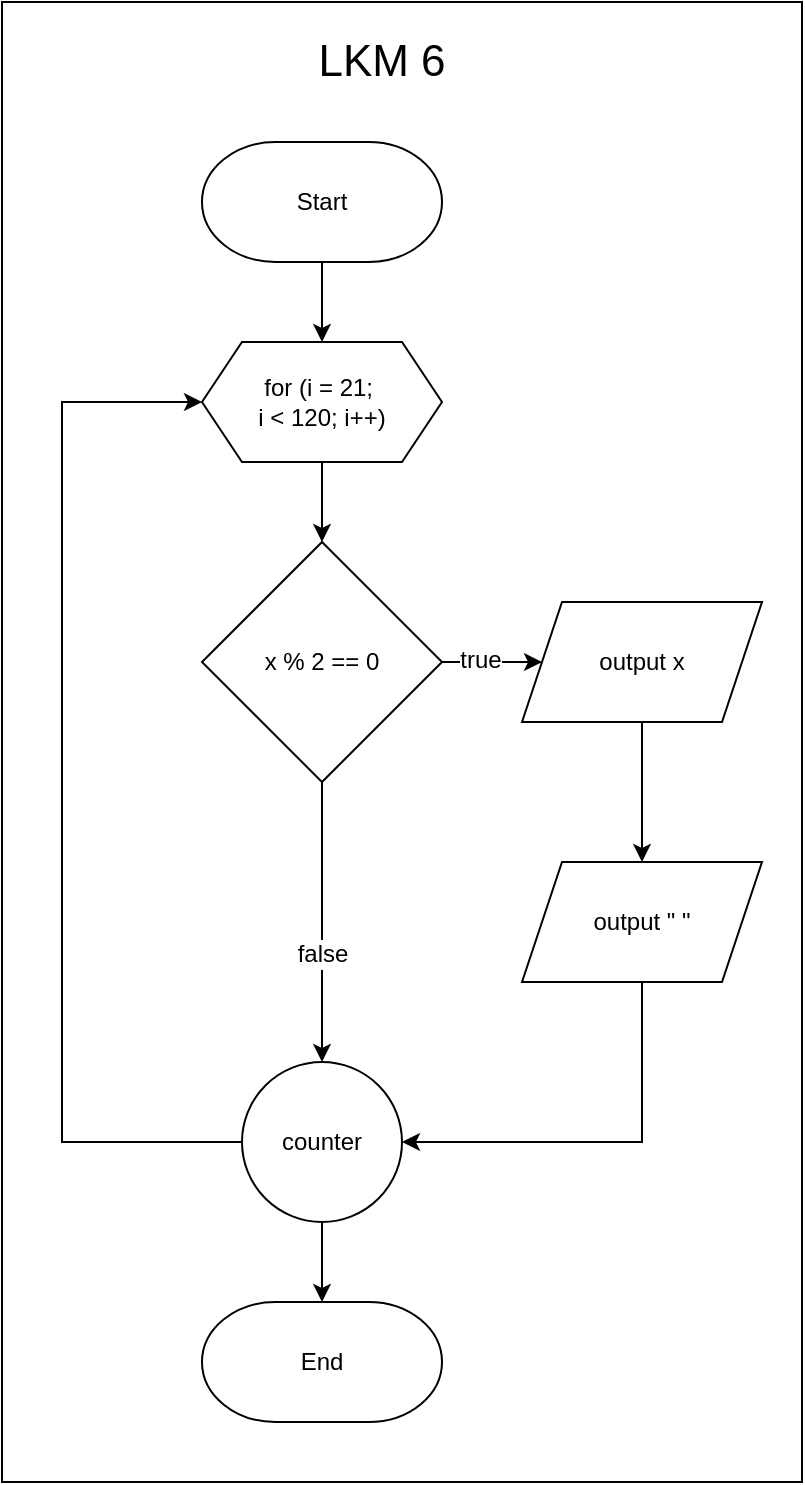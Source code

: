 <mxfile version="13.6.2" type="device"><diagram id="C5RBs43oDa-KdzZeNtuy" name="Page-1"><mxGraphModel dx="1440" dy="746" grid="1" gridSize="10" guides="1" tooltips="1" connect="1" arrows="1" fold="1" page="1" pageScale="1" pageWidth="827" pageHeight="1169" math="0" shadow="0"><root><mxCell id="WIyWlLk6GJQsqaUBKTNV-0"/><mxCell id="WIyWlLk6GJQsqaUBKTNV-1" parent="WIyWlLk6GJQsqaUBKTNV-0"/><mxCell id="VLN-VOcqStxo75nB2Wa1-30" value="" style="rounded=0;whiteSpace=wrap;html=1;strokeColor=#000000;strokeWidth=1;fontSize=12;" parent="WIyWlLk6GJQsqaUBKTNV-1" vertex="1"><mxGeometry x="20" y="130" width="400" height="740" as="geometry"/></mxCell><mxCell id="VLN-VOcqStxo75nB2Wa1-14" value="" style="edgeStyle=orthogonalEdgeStyle;rounded=0;orthogonalLoop=1;jettySize=auto;html=1;" parent="WIyWlLk6GJQsqaUBKTNV-1" source="VLN-VOcqStxo75nB2Wa1-2" target="VLN-VOcqStxo75nB2Wa1-13" edge="1"><mxGeometry relative="1" as="geometry"/></mxCell><mxCell id="VLN-VOcqStxo75nB2Wa1-2" value="for (i = 21;&amp;nbsp;&lt;br&gt;i &amp;lt; 120; i++)" style="shape=hexagon;perimeter=hexagonPerimeter2;whiteSpace=wrap;html=1;fixedSize=1;" parent="WIyWlLk6GJQsqaUBKTNV-1" vertex="1"><mxGeometry x="120" y="300" width="120" height="60" as="geometry"/></mxCell><mxCell id="VLN-VOcqStxo75nB2Wa1-21" value="" style="edgeStyle=orthogonalEdgeStyle;rounded=0;orthogonalLoop=1;jettySize=auto;html=1;fontSize=12;" parent="WIyWlLk6GJQsqaUBKTNV-1" source="VLN-VOcqStxo75nB2Wa1-4" target="VLN-VOcqStxo75nB2Wa1-2" edge="1"><mxGeometry relative="1" as="geometry"/></mxCell><mxCell id="VLN-VOcqStxo75nB2Wa1-4" value="Start" style="strokeWidth=1;html=1;shape=mxgraph.flowchart.terminator;whiteSpace=wrap;" parent="WIyWlLk6GJQsqaUBKTNV-1" vertex="1"><mxGeometry x="120" y="200" width="120" height="60" as="geometry"/></mxCell><mxCell id="VLN-VOcqStxo75nB2Wa1-16" value="" style="edgeStyle=orthogonalEdgeStyle;rounded=0;orthogonalLoop=1;jettySize=auto;html=1;" parent="WIyWlLk6GJQsqaUBKTNV-1" source="VLN-VOcqStxo75nB2Wa1-13" target="VLN-VOcqStxo75nB2Wa1-15" edge="1"><mxGeometry relative="1" as="geometry"/></mxCell><mxCell id="VLN-VOcqStxo75nB2Wa1-17" value="true" style="edgeLabel;html=1;align=center;verticalAlign=middle;resizable=0;points=[];fontSize=12;" parent="VLN-VOcqStxo75nB2Wa1-16" vertex="1" connectable="0"><mxGeometry x="-0.244" y="3" relative="1" as="geometry"><mxPoint y="2" as="offset"/></mxGeometry></mxCell><mxCell id="VLN-VOcqStxo75nB2Wa1-19" value="" style="edgeStyle=orthogonalEdgeStyle;rounded=0;orthogonalLoop=1;jettySize=auto;html=1;fontSize=18;entryX=0.5;entryY=0;entryDx=0;entryDy=0;" parent="WIyWlLk6GJQsqaUBKTNV-1" source="VLN-VOcqStxo75nB2Wa1-13" target="VLN-VOcqStxo75nB2Wa1-23" edge="1"><mxGeometry relative="1" as="geometry"><mxPoint x="180" y="650" as="targetPoint"/></mxGeometry></mxCell><mxCell id="VLN-VOcqStxo75nB2Wa1-31" value="false" style="edgeLabel;html=1;align=center;verticalAlign=middle;resizable=0;points=[];fontSize=12;" parent="VLN-VOcqStxo75nB2Wa1-19" vertex="1" connectable="0"><mxGeometry x="0.381" relative="1" as="geometry"><mxPoint y="-11" as="offset"/></mxGeometry></mxCell><mxCell id="VLN-VOcqStxo75nB2Wa1-13" value="x % 2 == 0" style="strokeWidth=1;html=1;shape=mxgraph.flowchart.decision;whiteSpace=wrap;" parent="WIyWlLk6GJQsqaUBKTNV-1" vertex="1"><mxGeometry x="120" y="400" width="120" height="120" as="geometry"/></mxCell><mxCell id="hFYB5xbD4J4Gks2FEGks-1" value="" style="edgeStyle=orthogonalEdgeStyle;rounded=0;orthogonalLoop=1;jettySize=auto;html=1;" edge="1" parent="WIyWlLk6GJQsqaUBKTNV-1" source="VLN-VOcqStxo75nB2Wa1-15" target="hFYB5xbD4J4Gks2FEGks-0"><mxGeometry relative="1" as="geometry"/></mxCell><mxCell id="VLN-VOcqStxo75nB2Wa1-15" value="output x" style="shape=parallelogram;perimeter=parallelogramPerimeter;whiteSpace=wrap;html=1;fixedSize=1;strokeWidth=1;" parent="WIyWlLk6GJQsqaUBKTNV-1" vertex="1"><mxGeometry x="280" y="430" width="120" height="60" as="geometry"/></mxCell><mxCell id="VLN-VOcqStxo75nB2Wa1-26" style="edgeStyle=orthogonalEdgeStyle;rounded=0;orthogonalLoop=1;jettySize=auto;html=1;fontSize=12;entryX=0;entryY=0.5;entryDx=0;entryDy=0;" parent="WIyWlLk6GJQsqaUBKTNV-1" source="VLN-VOcqStxo75nB2Wa1-23" target="VLN-VOcqStxo75nB2Wa1-2" edge="1"><mxGeometry relative="1" as="geometry"><mxPoint x="70" y="330" as="targetPoint"/><Array as="points"><mxPoint x="50" y="700"/><mxPoint x="50" y="330"/></Array></mxGeometry></mxCell><mxCell id="VLN-VOcqStxo75nB2Wa1-29" style="edgeStyle=orthogonalEdgeStyle;rounded=0;orthogonalLoop=1;jettySize=auto;html=1;fontSize=12;" parent="WIyWlLk6GJQsqaUBKTNV-1" source="VLN-VOcqStxo75nB2Wa1-23" target="VLN-VOcqStxo75nB2Wa1-28" edge="1"><mxGeometry relative="1" as="geometry"/></mxCell><mxCell id="VLN-VOcqStxo75nB2Wa1-23" value="counter" style="ellipse;whiteSpace=wrap;html=1;aspect=fixed;strokeColor=#000000;strokeWidth=1;fontSize=12;" parent="WIyWlLk6GJQsqaUBKTNV-1" vertex="1"><mxGeometry x="140" y="660" width="80" height="80" as="geometry"/></mxCell><mxCell id="VLN-VOcqStxo75nB2Wa1-28" value="End" style="strokeWidth=1;html=1;shape=mxgraph.flowchart.terminator;whiteSpace=wrap;" parent="WIyWlLk6GJQsqaUBKTNV-1" vertex="1"><mxGeometry x="120" y="780" width="120" height="60" as="geometry"/></mxCell><mxCell id="VLN-VOcqStxo75nB2Wa1-32" value="&lt;font style=&quot;font-size: 22px&quot;&gt;LKM 6&lt;/font&gt;" style="text;html=1;strokeColor=none;fillColor=none;align=center;verticalAlign=middle;whiteSpace=wrap;rounded=0;fontSize=12;" parent="WIyWlLk6GJQsqaUBKTNV-1" vertex="1"><mxGeometry x="140" y="150" width="140" height="20" as="geometry"/></mxCell><mxCell id="hFYB5xbD4J4Gks2FEGks-2" style="edgeStyle=orthogonalEdgeStyle;rounded=0;orthogonalLoop=1;jettySize=auto;html=1;entryX=1;entryY=0.5;entryDx=0;entryDy=0;" edge="1" parent="WIyWlLk6GJQsqaUBKTNV-1" source="hFYB5xbD4J4Gks2FEGks-0" target="VLN-VOcqStxo75nB2Wa1-23"><mxGeometry relative="1" as="geometry"><Array as="points"><mxPoint x="340" y="700"/></Array></mxGeometry></mxCell><mxCell id="hFYB5xbD4J4Gks2FEGks-0" value="output &quot; &quot;" style="shape=parallelogram;perimeter=parallelogramPerimeter;whiteSpace=wrap;html=1;fixedSize=1;strokeWidth=1;" vertex="1" parent="WIyWlLk6GJQsqaUBKTNV-1"><mxGeometry x="280" y="560" width="120" height="60" as="geometry"/></mxCell></root></mxGraphModel></diagram></mxfile>
